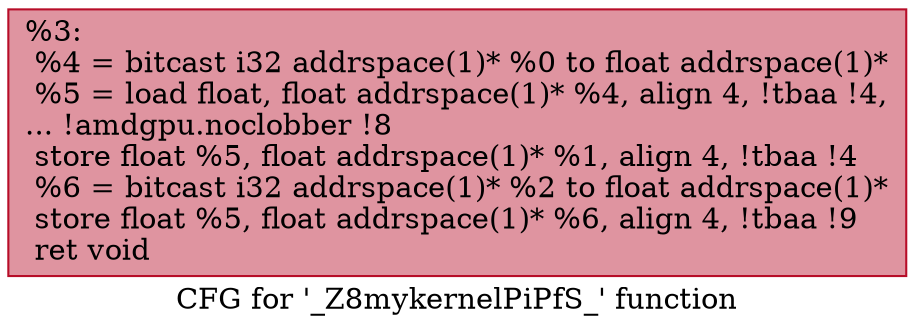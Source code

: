 digraph "CFG for '_Z8mykernelPiPfS_' function" {
	label="CFG for '_Z8mykernelPiPfS_' function";

	Node0x4a19b70 [shape=record,color="#b70d28ff", style=filled, fillcolor="#b70d2870",label="{%3:\l  %4 = bitcast i32 addrspace(1)* %0 to float addrspace(1)*\l  %5 = load float, float addrspace(1)* %4, align 4, !tbaa !4,\l... !amdgpu.noclobber !8\l  store float %5, float addrspace(1)* %1, align 4, !tbaa !4\l  %6 = bitcast i32 addrspace(1)* %2 to float addrspace(1)*\l  store float %5, float addrspace(1)* %6, align 4, !tbaa !9\l  ret void\l}"];
}
